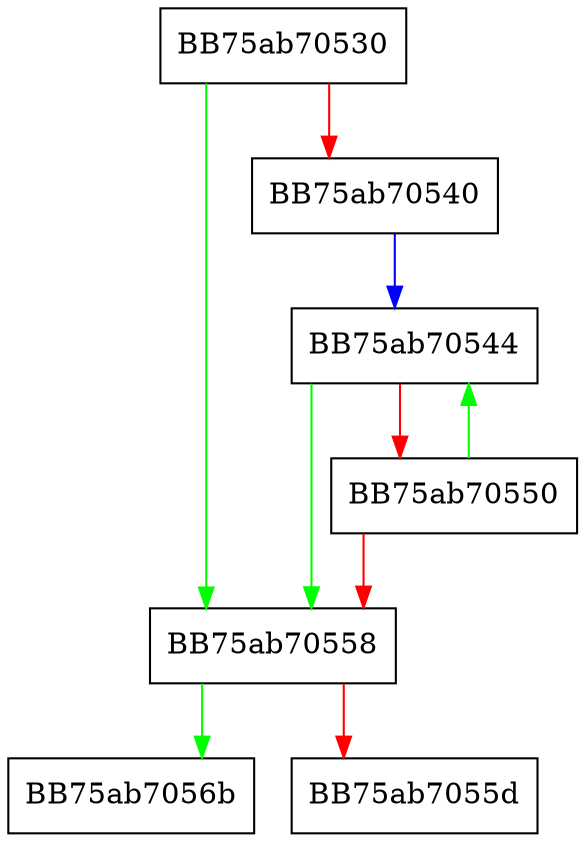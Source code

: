 digraph pExitForEach {
  node [shape="box"];
  graph [splines=ortho];
  BB75ab70530 -> BB75ab70558 [color="green"];
  BB75ab70530 -> BB75ab70540 [color="red"];
  BB75ab70540 -> BB75ab70544 [color="blue"];
  BB75ab70544 -> BB75ab70558 [color="green"];
  BB75ab70544 -> BB75ab70550 [color="red"];
  BB75ab70550 -> BB75ab70544 [color="green"];
  BB75ab70550 -> BB75ab70558 [color="red"];
  BB75ab70558 -> BB75ab7056b [color="green"];
  BB75ab70558 -> BB75ab7055d [color="red"];
}